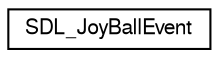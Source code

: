 digraph "Graphical Class Hierarchy"
{
  edge [fontname="FreeSans",fontsize="10",labelfontname="FreeSans",labelfontsize="10"];
  node [fontname="FreeSans",fontsize="10",shape=record];
  rankdir="LR";
  Node1 [label="SDL_JoyBallEvent",height=0.2,width=0.4,color="black", fillcolor="white", style="filled",URL="$df/d8b/struct_s_d_l___joy_ball_event.html",tooltip="Joystick trackball motion event structure (event.jball.*) "];
}
